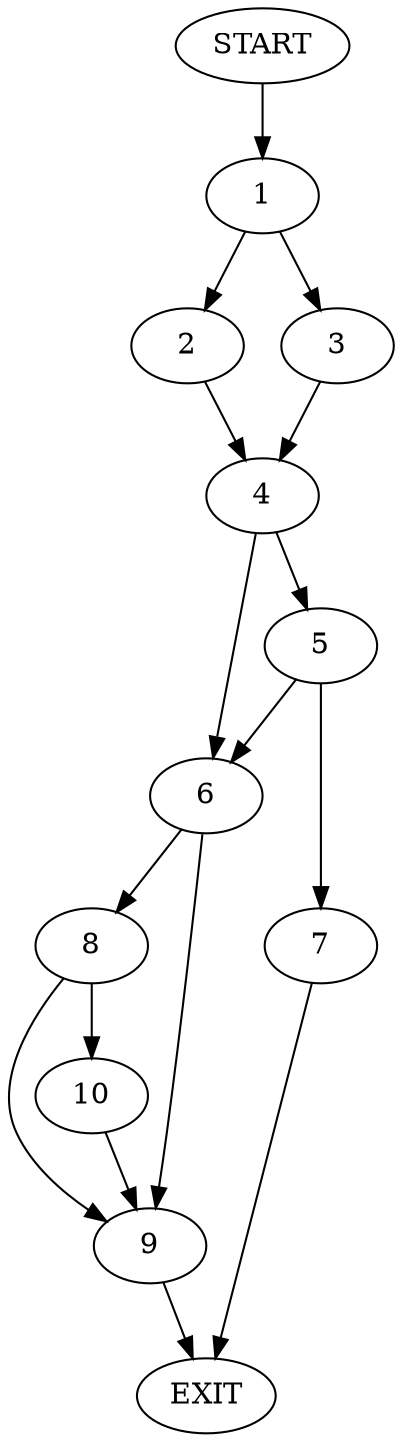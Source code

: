 digraph {
0 [label="START"]
11 [label="EXIT"]
0 -> 1
1 -> 2
1 -> 3
3 -> 4
2 -> 4
4 -> 5
4 -> 6
5 -> 6
5 -> 7
6 -> 8
6 -> 9
7 -> 11
9 -> 11
8 -> 9
8 -> 10
10 -> 9
}
